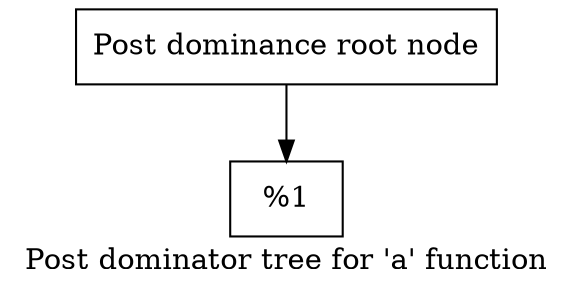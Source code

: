 digraph "Post dominator tree for 'a' function" {
	label="Post dominator tree for 'a' function";

	Node0x55665cc49ac0 [shape=record,label="{Post dominance root node}"];
	Node0x55665cc49ac0 -> Node0x55665cc49f30;
	Node0x55665cc49f30 [shape=record,label="{%1 }"];
}
